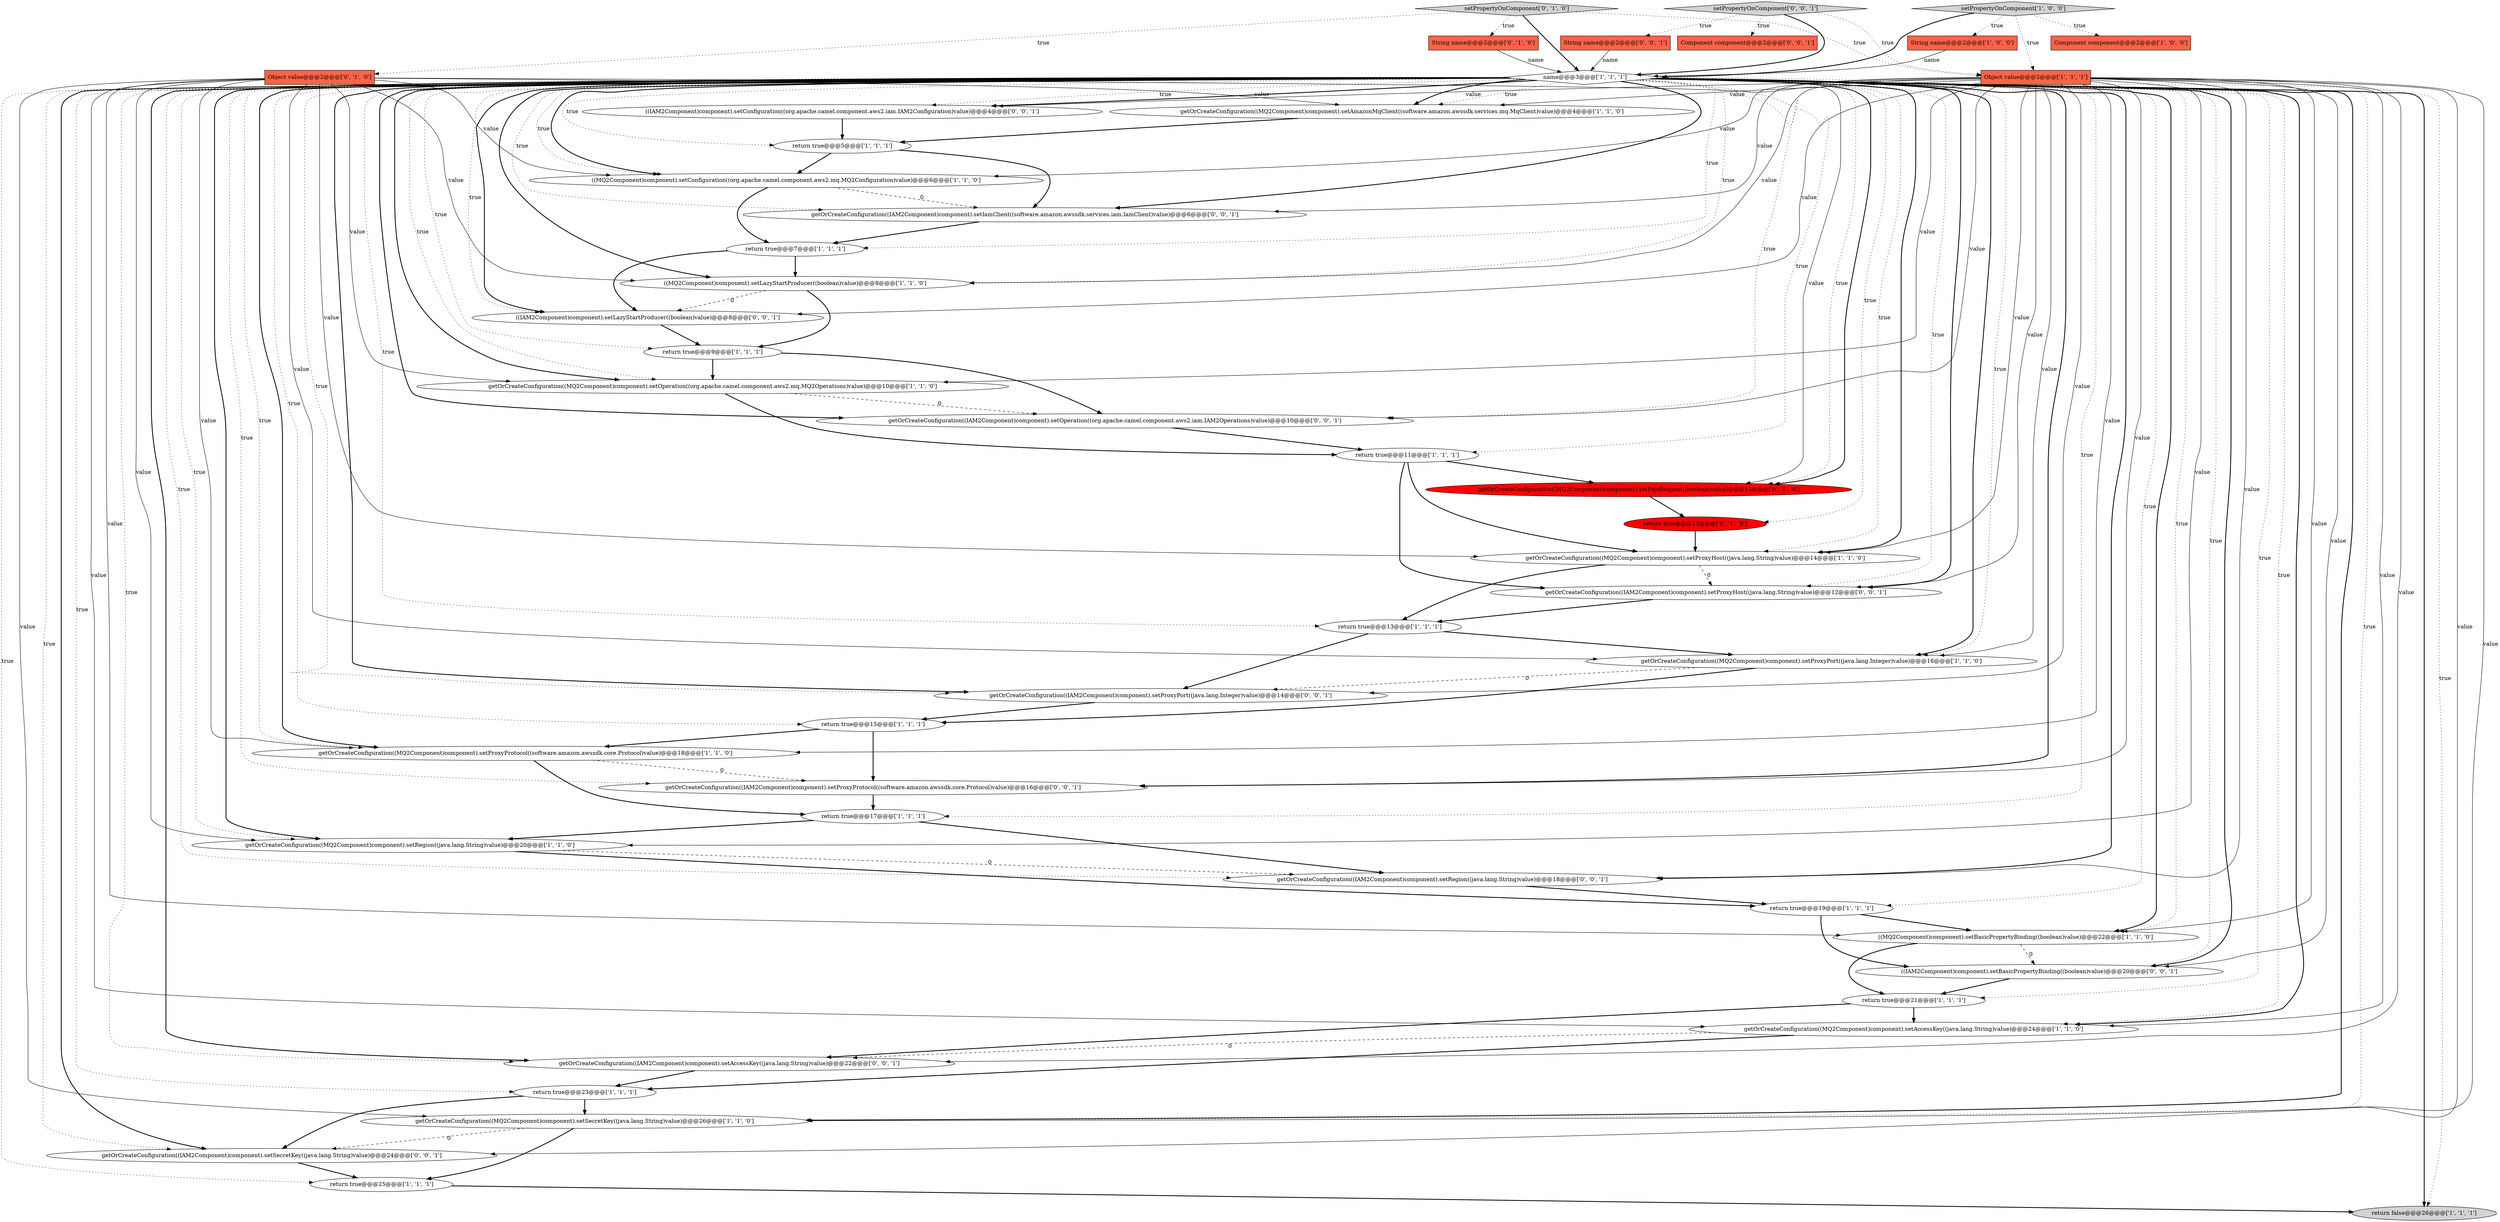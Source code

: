 digraph {
30 [style = filled, label = "String name@@@2@@@['0', '1', '0']", fillcolor = tomato, shape = box image = "AAA0AAABBB2BBB"];
33 [style = filled, label = "((IAM2Component)component).setBasicPropertyBinding((boolean)value)@@@20@@@['0', '0', '1']", fillcolor = white, shape = ellipse image = "AAA0AAABBB3BBB"];
40 [style = filled, label = "getOrCreateConfiguration((IAM2Component)component).setProxyHost((java.lang.String)value)@@@12@@@['0', '0', '1']", fillcolor = white, shape = ellipse image = "AAA0AAABBB3BBB"];
8 [style = filled, label = "name@@@3@@@['1', '1', '1']", fillcolor = white, shape = diamond image = "AAA0AAABBB1BBB"];
44 [style = filled, label = "getOrCreateConfiguration((IAM2Component)component).setSecretKey((java.lang.String)value)@@@24@@@['0', '0', '1']", fillcolor = white, shape = ellipse image = "AAA0AAABBB3BBB"];
29 [style = filled, label = "getOrCreateConfiguration((MQ2Component)component).setPojoRequest((boolean)value)@@@12@@@['0', '1', '0']", fillcolor = red, shape = ellipse image = "AAA1AAABBB2BBB"];
13 [style = filled, label = "getOrCreateConfiguration((MQ2Component)component).setSecretKey((java.lang.String)value)@@@26@@@['1', '1', '0']", fillcolor = white, shape = ellipse image = "AAA0AAABBB1BBB"];
20 [style = filled, label = "Object value@@@2@@@['1', '1', '1']", fillcolor = tomato, shape = box image = "AAA0AAABBB1BBB"];
2 [style = filled, label = "return true@@@25@@@['1', '1', '1']", fillcolor = white, shape = ellipse image = "AAA0AAABBB1BBB"];
22 [style = filled, label = "getOrCreateConfiguration((MQ2Component)component).setProxyProtocol((software.amazon.awssdk.core.Protocol)value)@@@18@@@['1', '1', '0']", fillcolor = white, shape = ellipse image = "AAA0AAABBB1BBB"];
3 [style = filled, label = "getOrCreateConfiguration((MQ2Component)component).setRegion((java.lang.String)value)@@@20@@@['1', '1', '0']", fillcolor = white, shape = ellipse image = "AAA0AAABBB1BBB"];
35 [style = filled, label = "getOrCreateConfiguration((IAM2Component)component).setAccessKey((java.lang.String)value)@@@22@@@['0', '0', '1']", fillcolor = white, shape = ellipse image = "AAA0AAABBB3BBB"];
7 [style = filled, label = "String name@@@2@@@['1', '0', '0']", fillcolor = tomato, shape = box image = "AAA0AAABBB1BBB"];
5 [style = filled, label = "((MQ2Component)component).setConfiguration((org.apache.camel.component.aws2.mq.MQ2Configuration)value)@@@6@@@['1', '1', '0']", fillcolor = white, shape = ellipse image = "AAA0AAABBB1BBB"];
15 [style = filled, label = "getOrCreateConfiguration((MQ2Component)component).setProxyPort((java.lang.Integer)value)@@@16@@@['1', '1', '0']", fillcolor = white, shape = ellipse image = "AAA0AAABBB1BBB"];
26 [style = filled, label = "return true@@@11@@@['1', '1', '1']", fillcolor = white, shape = ellipse image = "AAA0AAABBB1BBB"];
14 [style = filled, label = "getOrCreateConfiguration((MQ2Component)component).setOperation((org.apache.camel.component.aws2.mq.MQ2Operations)value)@@@10@@@['1', '1', '0']", fillcolor = white, shape = ellipse image = "AAA0AAABBB1BBB"];
19 [style = filled, label = "((MQ2Component)component).setBasicPropertyBinding((boolean)value)@@@22@@@['1', '1', '0']", fillcolor = white, shape = ellipse image = "AAA0AAABBB1BBB"];
17 [style = filled, label = "return true@@@21@@@['1', '1', '1']", fillcolor = white, shape = ellipse image = "AAA0AAABBB1BBB"];
16 [style = filled, label = "((MQ2Component)component).setLazyStartProducer((boolean)value)@@@8@@@['1', '1', '0']", fillcolor = white, shape = ellipse image = "AAA0AAABBB1BBB"];
0 [style = filled, label = "return true@@@19@@@['1', '1', '1']", fillcolor = white, shape = ellipse image = "AAA0AAABBB1BBB"];
31 [style = filled, label = "setPropertyOnComponent['0', '1', '0']", fillcolor = lightgray, shape = diamond image = "AAA0AAABBB2BBB"];
41 [style = filled, label = "getOrCreateConfiguration((IAM2Component)component).setOperation((org.apache.camel.component.aws2.iam.IAM2Operations)value)@@@10@@@['0', '0', '1']", fillcolor = white, shape = ellipse image = "AAA0AAABBB3BBB"];
32 [style = filled, label = "return true@@@13@@@['0', '1', '0']", fillcolor = red, shape = ellipse image = "AAA1AAABBB2BBB"];
34 [style = filled, label = "Component component@@@2@@@['0', '0', '1']", fillcolor = tomato, shape = box image = "AAA0AAABBB3BBB"];
43 [style = filled, label = "setPropertyOnComponent['0', '0', '1']", fillcolor = lightgray, shape = diamond image = "AAA0AAABBB3BBB"];
45 [style = filled, label = "((IAM2Component)component).setLazyStartProducer((boolean)value)@@@8@@@['0', '0', '1']", fillcolor = white, shape = ellipse image = "AAA0AAABBB3BBB"];
4 [style = filled, label = "getOrCreateConfiguration((MQ2Component)component).setAccessKey((java.lang.String)value)@@@24@@@['1', '1', '0']", fillcolor = white, shape = ellipse image = "AAA0AAABBB1BBB"];
1 [style = filled, label = "return true@@@7@@@['1', '1', '1']", fillcolor = white, shape = ellipse image = "AAA0AAABBB1BBB"];
12 [style = filled, label = "return true@@@17@@@['1', '1', '1']", fillcolor = white, shape = ellipse image = "AAA0AAABBB1BBB"];
36 [style = filled, label = "String name@@@2@@@['0', '0', '1']", fillcolor = tomato, shape = box image = "AAA0AAABBB3BBB"];
42 [style = filled, label = "getOrCreateConfiguration((IAM2Component)component).setProxyProtocol((software.amazon.awssdk.core.Protocol)value)@@@16@@@['0', '0', '1']", fillcolor = white, shape = ellipse image = "AAA0AAABBB3BBB"];
10 [style = filled, label = "return true@@@13@@@['1', '1', '1']", fillcolor = white, shape = ellipse image = "AAA0AAABBB1BBB"];
27 [style = filled, label = "getOrCreateConfiguration((MQ2Component)component).setProxyHost((java.lang.String)value)@@@14@@@['1', '1', '0']", fillcolor = white, shape = ellipse image = "AAA0AAABBB1BBB"];
46 [style = filled, label = "((IAM2Component)component).setConfiguration((org.apache.camel.component.aws2.iam.IAM2Configuration)value)@@@4@@@['0', '0', '1']", fillcolor = white, shape = ellipse image = "AAA0AAABBB3BBB"];
39 [style = filled, label = "getOrCreateConfiguration((IAM2Component)component).setProxyPort((java.lang.Integer)value)@@@14@@@['0', '0', '1']", fillcolor = white, shape = ellipse image = "AAA0AAABBB3BBB"];
28 [style = filled, label = "Object value@@@2@@@['0', '1', '0']", fillcolor = tomato, shape = box image = "AAA0AAABBB2BBB"];
38 [style = filled, label = "getOrCreateConfiguration((IAM2Component)component).setIamClient((software.amazon.awssdk.services.iam.IamClient)value)@@@6@@@['0', '0', '1']", fillcolor = white, shape = ellipse image = "AAA0AAABBB3BBB"];
21 [style = filled, label = "getOrCreateConfiguration((MQ2Component)component).setAmazonMqClient((software.amazon.awssdk.services.mq.MqClient)value)@@@4@@@['1', '1', '0']", fillcolor = white, shape = ellipse image = "AAA0AAABBB1BBB"];
23 [style = filled, label = "setPropertyOnComponent['1', '0', '0']", fillcolor = lightgray, shape = diamond image = "AAA0AAABBB1BBB"];
24 [style = filled, label = "return true@@@5@@@['1', '1', '1']", fillcolor = white, shape = ellipse image = "AAA0AAABBB1BBB"];
18 [style = filled, label = "return true@@@9@@@['1', '1', '1']", fillcolor = white, shape = ellipse image = "AAA0AAABBB1BBB"];
6 [style = filled, label = "Component component@@@2@@@['1', '0', '0']", fillcolor = tomato, shape = box image = "AAA0AAABBB1BBB"];
37 [style = filled, label = "getOrCreateConfiguration((IAM2Component)component).setRegion((java.lang.String)value)@@@18@@@['0', '0', '1']", fillcolor = white, shape = ellipse image = "AAA0AAABBB3BBB"];
9 [style = filled, label = "return true@@@23@@@['1', '1', '1']", fillcolor = white, shape = ellipse image = "AAA0AAABBB1BBB"];
25 [style = filled, label = "return true@@@15@@@['1', '1', '1']", fillcolor = white, shape = ellipse image = "AAA0AAABBB1BBB"];
11 [style = filled, label = "return false@@@26@@@['1', '1', '1']", fillcolor = lightgray, shape = ellipse image = "AAA0AAABBB1BBB"];
8->16 [style = bold, label=""];
37->0 [style = bold, label=""];
25->22 [style = bold, label=""];
15->25 [style = bold, label=""];
8->16 [style = dotted, label="true"];
20->27 [style = solid, label="value"];
20->22 [style = solid, label="value"];
28->29 [style = solid, label="value"];
21->24 [style = bold, label=""];
20->46 [style = solid, label="value"];
26->40 [style = bold, label=""];
8->44 [style = bold, label=""];
28->21 [style = solid, label="value"];
8->40 [style = bold, label=""];
8->4 [style = dotted, label="true"];
8->37 [style = dotted, label="true"];
20->15 [style = solid, label="value"];
20->39 [style = solid, label="value"];
20->42 [style = solid, label="value"];
22->42 [style = dashed, label="0"];
36->8 [style = solid, label="name"];
10->39 [style = bold, label=""];
31->28 [style = dotted, label="true"];
30->8 [style = solid, label="name"];
43->8 [style = bold, label=""];
8->22 [style = dotted, label="true"];
8->0 [style = dotted, label="true"];
8->4 [style = bold, label=""];
8->39 [style = bold, label=""];
8->27 [style = bold, label=""];
8->11 [style = bold, label=""];
8->38 [style = dotted, label="true"];
20->3 [style = solid, label="value"];
17->35 [style = bold, label=""];
44->2 [style = bold, label=""];
8->46 [style = dotted, label="true"];
0->19 [style = bold, label=""];
46->24 [style = bold, label=""];
8->17 [style = dotted, label="true"];
28->4 [style = solid, label="value"];
8->40 [style = dotted, label="true"];
24->38 [style = bold, label=""];
23->8 [style = bold, label=""];
8->38 [style = bold, label=""];
12->37 [style = bold, label=""];
3->0 [style = bold, label=""];
24->5 [style = bold, label=""];
8->22 [style = bold, label=""];
13->44 [style = dashed, label="0"];
31->30 [style = dotted, label="true"];
5->1 [style = bold, label=""];
26->27 [style = bold, label=""];
8->12 [style = dotted, label="true"];
20->38 [style = solid, label="value"];
8->33 [style = dotted, label="true"];
28->15 [style = solid, label="value"];
1->16 [style = bold, label=""];
29->32 [style = bold, label=""];
8->14 [style = dotted, label="true"];
9->44 [style = bold, label=""];
16->45 [style = dashed, label="0"];
20->5 [style = solid, label="value"];
20->41 [style = solid, label="value"];
8->18 [style = dotted, label="true"];
5->38 [style = dashed, label="0"];
28->14 [style = solid, label="value"];
8->29 [style = dotted, label="true"];
18->41 [style = bold, label=""];
39->25 [style = bold, label=""];
1->45 [style = bold, label=""];
27->40 [style = dashed, label="0"];
4->35 [style = dashed, label="0"];
20->13 [style = solid, label="value"];
8->19 [style = dotted, label="true"];
20->40 [style = solid, label="value"];
28->22 [style = solid, label="value"];
20->45 [style = solid, label="value"];
4->9 [style = bold, label=""];
8->33 [style = bold, label=""];
8->25 [style = dotted, label="true"];
16->18 [style = bold, label=""];
8->15 [style = bold, label=""];
8->41 [style = bold, label=""];
8->21 [style = dotted, label="true"];
8->35 [style = dotted, label="true"];
35->9 [style = bold, label=""];
8->2 [style = dotted, label="true"];
3->37 [style = dashed, label="0"];
8->3 [style = bold, label=""];
8->42 [style = dotted, label="true"];
28->5 [style = solid, label="value"];
8->15 [style = dotted, label="true"];
8->39 [style = dotted, label="true"];
8->14 [style = bold, label=""];
32->27 [style = bold, label=""];
19->17 [style = bold, label=""];
8->41 [style = dotted, label="true"];
23->7 [style = dotted, label="true"];
20->21 [style = solid, label="value"];
8->35 [style = bold, label=""];
8->3 [style = dotted, label="true"];
8->24 [style = dotted, label="true"];
38->1 [style = bold, label=""];
20->16 [style = solid, label="value"];
20->35 [style = solid, label="value"];
23->20 [style = dotted, label="true"];
20->44 [style = solid, label="value"];
20->33 [style = solid, label="value"];
20->19 [style = solid, label="value"];
8->45 [style = bold, label=""];
27->10 [style = bold, label=""];
8->11 [style = dotted, label="true"];
25->42 [style = bold, label=""];
8->13 [style = dotted, label="true"];
12->3 [style = bold, label=""];
28->19 [style = solid, label="value"];
8->9 [style = dotted, label="true"];
8->37 [style = bold, label=""];
15->39 [style = dashed, label="0"];
43->36 [style = dotted, label="true"];
31->8 [style = bold, label=""];
2->11 [style = bold, label=""];
17->4 [style = bold, label=""];
8->13 [style = bold, label=""];
33->17 [style = bold, label=""];
13->2 [style = bold, label=""];
45->18 [style = bold, label=""];
14->41 [style = dashed, label="0"];
40->10 [style = bold, label=""];
8->26 [style = dotted, label="true"];
10->15 [style = bold, label=""];
20->37 [style = solid, label="value"];
23->6 [style = dotted, label="true"];
8->45 [style = dotted, label="true"];
8->19 [style = bold, label=""];
26->29 [style = bold, label=""];
28->3 [style = solid, label="value"];
8->44 [style = dotted, label="true"];
42->12 [style = bold, label=""];
8->10 [style = dotted, label="true"];
8->32 [style = dotted, label="true"];
28->27 [style = solid, label="value"];
31->20 [style = dotted, label="true"];
43->34 [style = dotted, label="true"];
20->4 [style = solid, label="value"];
14->26 [style = bold, label=""];
8->1 [style = dotted, label="true"];
8->46 [style = bold, label=""];
8->42 [style = bold, label=""];
8->5 [style = bold, label=""];
0->33 [style = bold, label=""];
8->5 [style = dotted, label="true"];
22->12 [style = bold, label=""];
28->13 [style = solid, label="value"];
43->20 [style = dotted, label="true"];
8->21 [style = bold, label=""];
20->14 [style = solid, label="value"];
41->26 [style = bold, label=""];
8->27 [style = dotted, label="true"];
19->33 [style = dashed, label="0"];
18->14 [style = bold, label=""];
7->8 [style = solid, label="name"];
28->16 [style = solid, label="value"];
8->29 [style = bold, label=""];
9->13 [style = bold, label=""];
}
